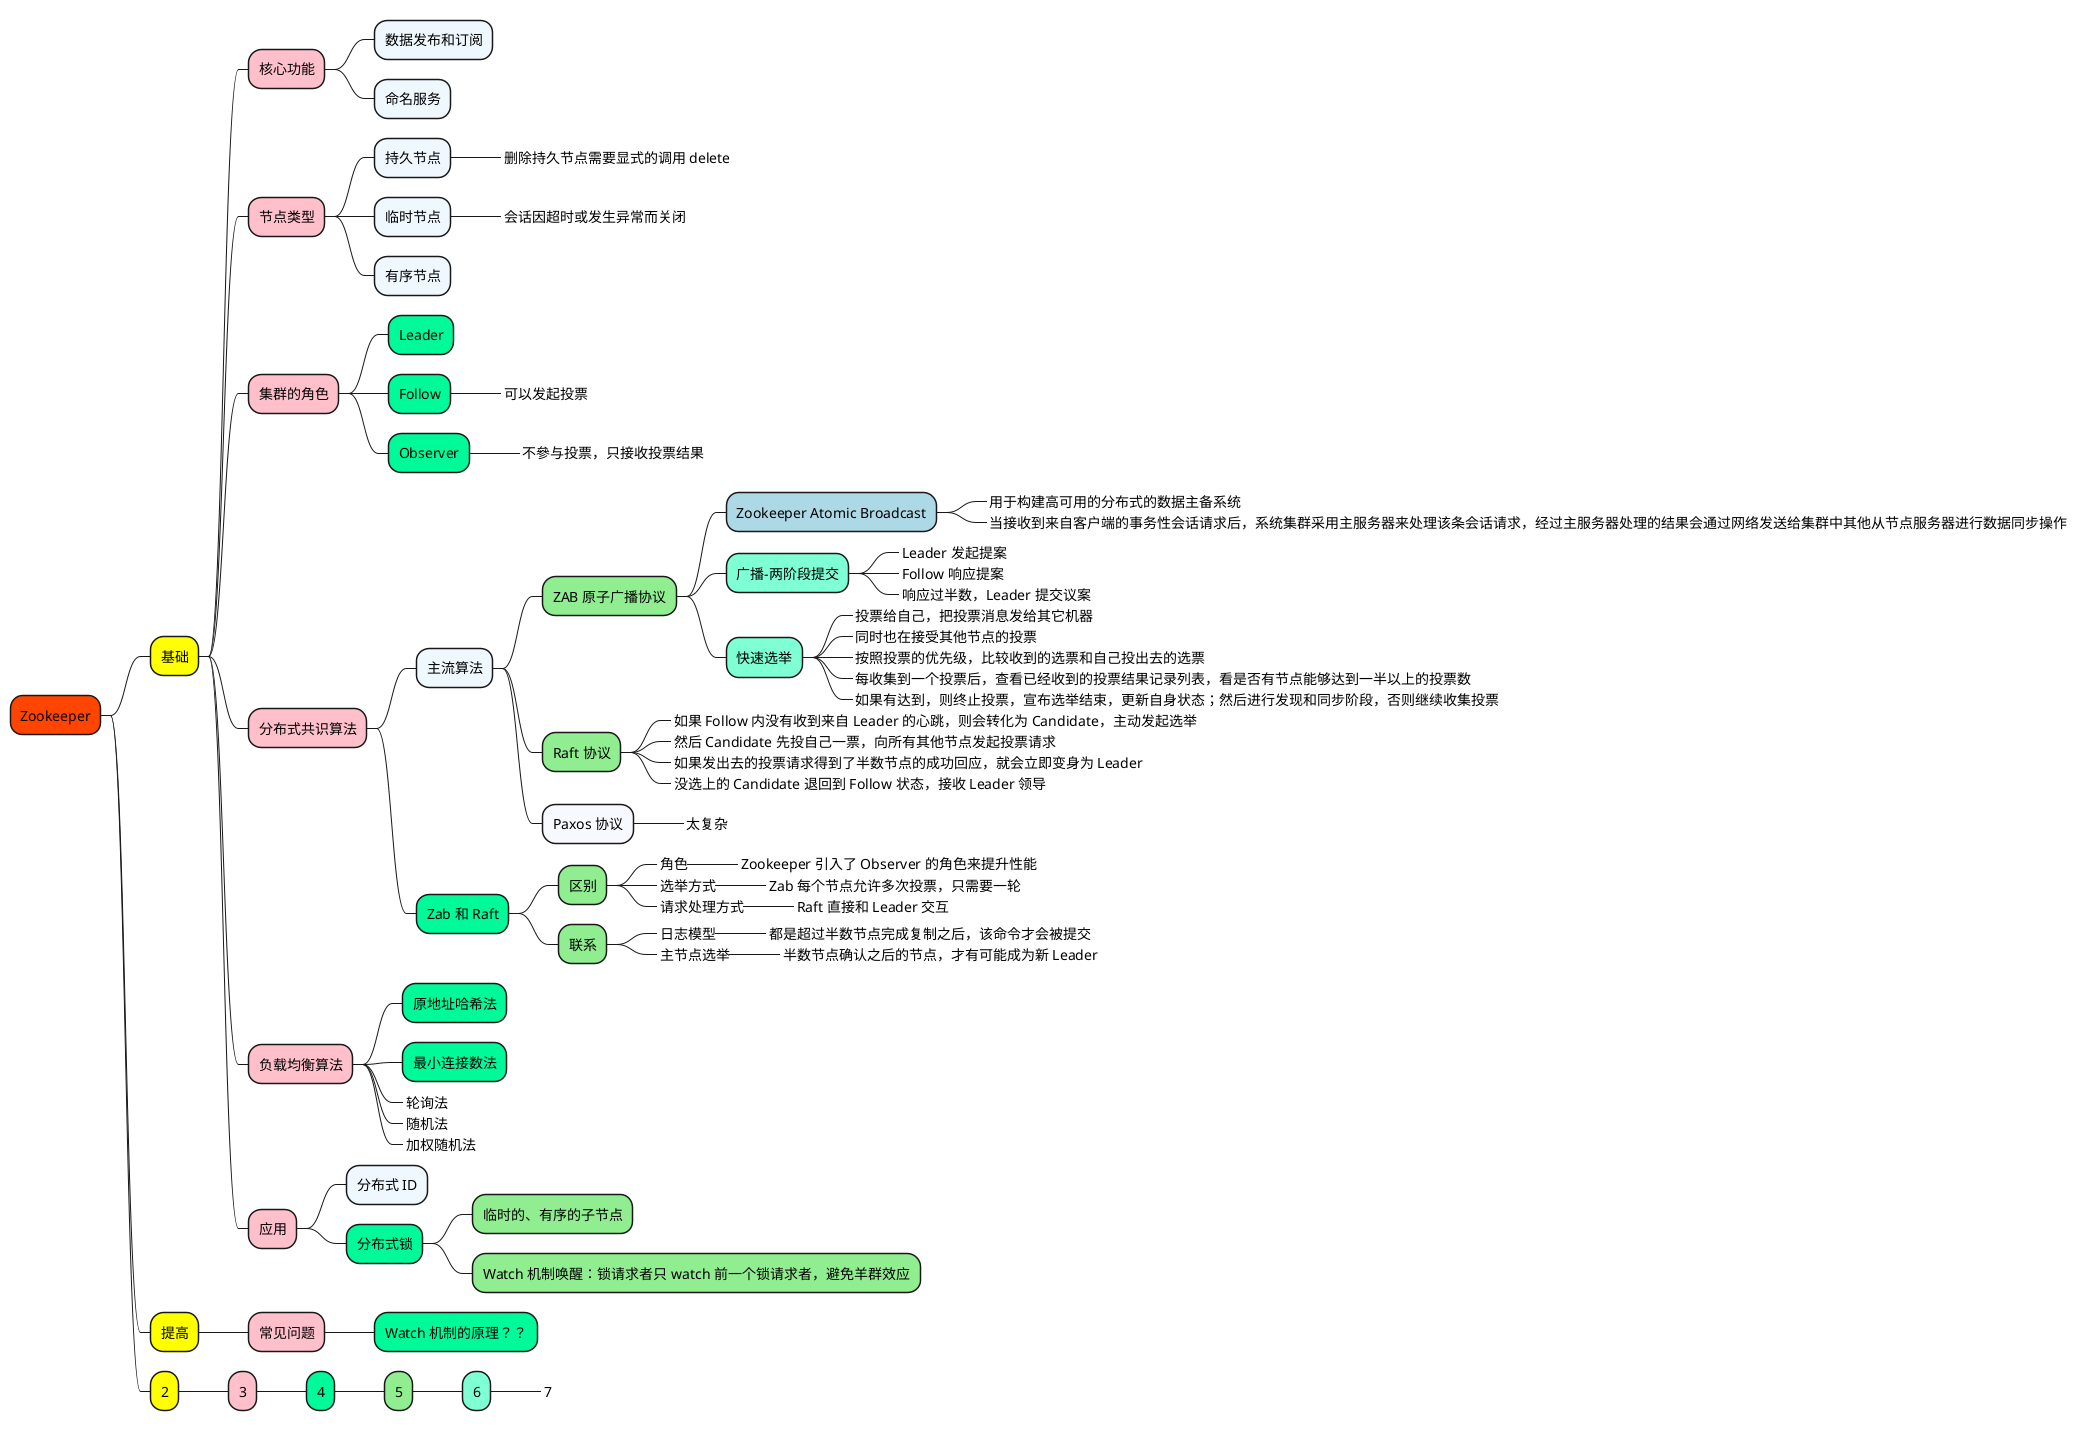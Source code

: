 @startmindmap

+[#OrangeRed] Zookeeper

++[#yellow] 基础

+++[#Pink] 核心功能

++++[#AliceBlue] 数据发布和订阅
++++[#AliceBlue] 命名服务


+++[#Pink] 节点类型

++++[#AliceBlue] 持久节点
+++++[#GhostWhite]_ 删除持久节点需要显式的调用 delete
++++[#AliceBlue] 临时节点
+++++[#GhostWhite]_ 会话因超时或发生异常而关闭
++++[#AliceBlue] 有序节点


+++[#Pink] 集群的角色

++++[#MediumSpringGreen] Leader
++++[#MediumSpringGreen] Follow
+++++[#LightGreen]_ 可以发起投票
++++[#MediumSpringGreen] Observer
+++++[#LightGreen]_ 不參与投票，只接收投票结果


+++[#Pink] 分布式共识算法

++++[#AliceBlue] 主流算法

+++++[#LightGreen] ZAB 原子广播协议
++++++[#LightBlue] Zookeeper Atomic Broadcast
+++++++[#Aquamarine]_ 用于构建高可用的分布式的数据主备系统
+++++++[#Aquamarine]_ 当接收到来自客户端的事务性会话请求后，系统集群采用主服务器来处理该条会话请求，经过主服务器处理的结果会通过网络发送给集群中其他从节点服务器进行数据同步操作

++++++[#Aquamarine] 广播-两阶段提交
+++++++[#Aquamarine]_ Leader 发起提案
+++++++[#Aquamarine]_ Follow 响应提案
+++++++[#Aquamarine]_ 响应过半数，Leader 提交议案

++++++[#Aquamarine] 快速选举
+++++++[#Aquamarine]_ 投票给自己，把投票消息发给其它机器
+++++++[#Aquamarine]_ 同时也在接受其他节点的投票
+++++++[#Aquamarine]_ 按照投票的优先级，比较收到的选票和自己投出去的选票
+++++++[#Aquamarine]_ 每收集到一个投票后，查看已经收到的投票结果记录列表，看是否有节点能够达到一半以上的投票数
+++++++[#Aquamarine]_ 如果有达到，则终止投票，宣布选举结束，更新自身状态；然后进行发现和同步阶段，否则继续收集投票

+++++[#LightGreen] Raft 协议
++++++[#LightBlue]_ 如果 Follow 内没有收到来自 Leader 的心跳，则会转化为 Candidate，主动发起选举
++++++[#LightBlue]_ 然后 Candidate 先投自己一票，向所有其他节点发起投票请求
++++++[#LightBlue]_ 如果发出去的投票请求得到了半数节点的成功回应，就会立即变身为 Leader
++++++[#LightBlue]_ 没选上的 Candidate 退回到 Follow 状态，接收 Leader 领导

+++++[#GhostWhite] Paxos 协议
++++++[#LightBlue]_ 太复杂

++++[#MediumSpringGreen] Zab 和 Raft

+++++[#LightGreen] 区别
++++++[#Aquamarine]_ 角色
+++++++[#Aquamarine]_ Zookeeper 引入了 Observer 的角色来提升性能
++++++[#Aquamarine]_ 选举方式
+++++++[#Aquamarine]_ Zab 每个节点允许多次投票，只需要一轮
++++++[#Aquamarine]_ 请求处理方式
+++++++[#Aquamarine]_ Raft 直接和 Leader 交互

+++++[#LightGreen] 联系
++++++[#Aquamarine]_ 日志模型
+++++++[#Aquamarine]_ 都是超过半数节点完成复制之后，该命令才会被提交
++++++[#Aquamarine]_ 主节点选举
+++++++[#Aquamarine]_ 半数节点确认之后的节点，才有可能成为新 Leader


+++[#Pink] 负载均衡算法

++++[#MediumSpringGreen] 原地址哈希法
++++[#MediumSpringGreen] 最小连接数法
++++[#AliceBlue]_ 轮询法
++++[#AliceBlue]_ 随机法
++++[#AliceBlue]_ 加权随机法


+++[#Pink] 应用

++++[#AliceBlue] 分布式 ID
++++[#MediumSpringGreen] 分布式锁
+++++[#LightGreen] 临时的、有序的子节点
+++++[#LightGreen] Watch 机制唤醒：锁请求者只 watch 前一个锁请求者，避免羊群效应


++[#yellow] 提高

+++[#Pink] 常见问题

++++[#MediumSpringGreen] Watch 机制的原理？？










++[#yellow] 2

+++[#Pink] 3

++++[#MediumSpringGreen] 4
+++++[#LightGreen] 5
++++++[#Aquamarine] 6
+++++++[#Aquamarine]_ 7



@endmindmap